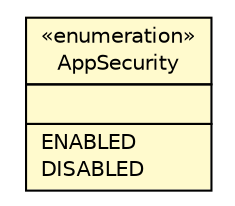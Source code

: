 #!/usr/local/bin/dot
#
# Class diagram 
# Generated by UMLGraph version R5_6-24-gf6e263 (http://www.umlgraph.org/)
#

digraph G {
	edge [fontname="Helvetica",fontsize=10,labelfontname="Helvetica",labelfontsize=10];
	node [fontname="Helvetica",fontsize=10,shape=plaintext];
	nodesep=0.25;
	ranksep=0.5;
	// cn.home1.oss.boot.autoconfigure.AppSecurity
	c1296 [label=<<table title="cn.home1.oss.boot.autoconfigure.AppSecurity" border="0" cellborder="1" cellspacing="0" cellpadding="2" port="p" bgcolor="lemonChiffon" href="./AppSecurity.html">
		<tr><td><table border="0" cellspacing="0" cellpadding="1">
<tr><td align="center" balign="center"> &#171;enumeration&#187; </td></tr>
<tr><td align="center" balign="center"> AppSecurity </td></tr>
		</table></td></tr>
		<tr><td><table border="0" cellspacing="0" cellpadding="1">
<tr><td align="left" balign="left">  </td></tr>
		</table></td></tr>
		<tr><td><table border="0" cellspacing="0" cellpadding="1">
<tr><td align="left" balign="left"> ENABLED </td></tr>
<tr><td align="left" balign="left"> DISABLED </td></tr>
		</table></td></tr>
		</table>>, URL="./AppSecurity.html", fontname="Helvetica", fontcolor="black", fontsize=10.0];
}


